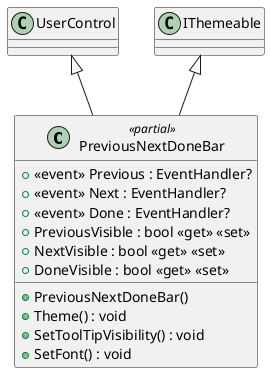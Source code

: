 @startuml
class PreviousNextDoneBar <<partial>> {
    +  <<event>> Previous : EventHandler? 
    +  <<event>> Next : EventHandler? 
    +  <<event>> Done : EventHandler? 
    + PreviousNextDoneBar()
    + Theme() : void
    + SetToolTipVisibility() : void
    + SetFont() : void
    + PreviousVisible : bool <<get>> <<set>>
    + NextVisible : bool <<get>> <<set>>
    + DoneVisible : bool <<get>> <<set>>
}
UserControl <|-- PreviousNextDoneBar
IThemeable <|-- PreviousNextDoneBar
@enduml
